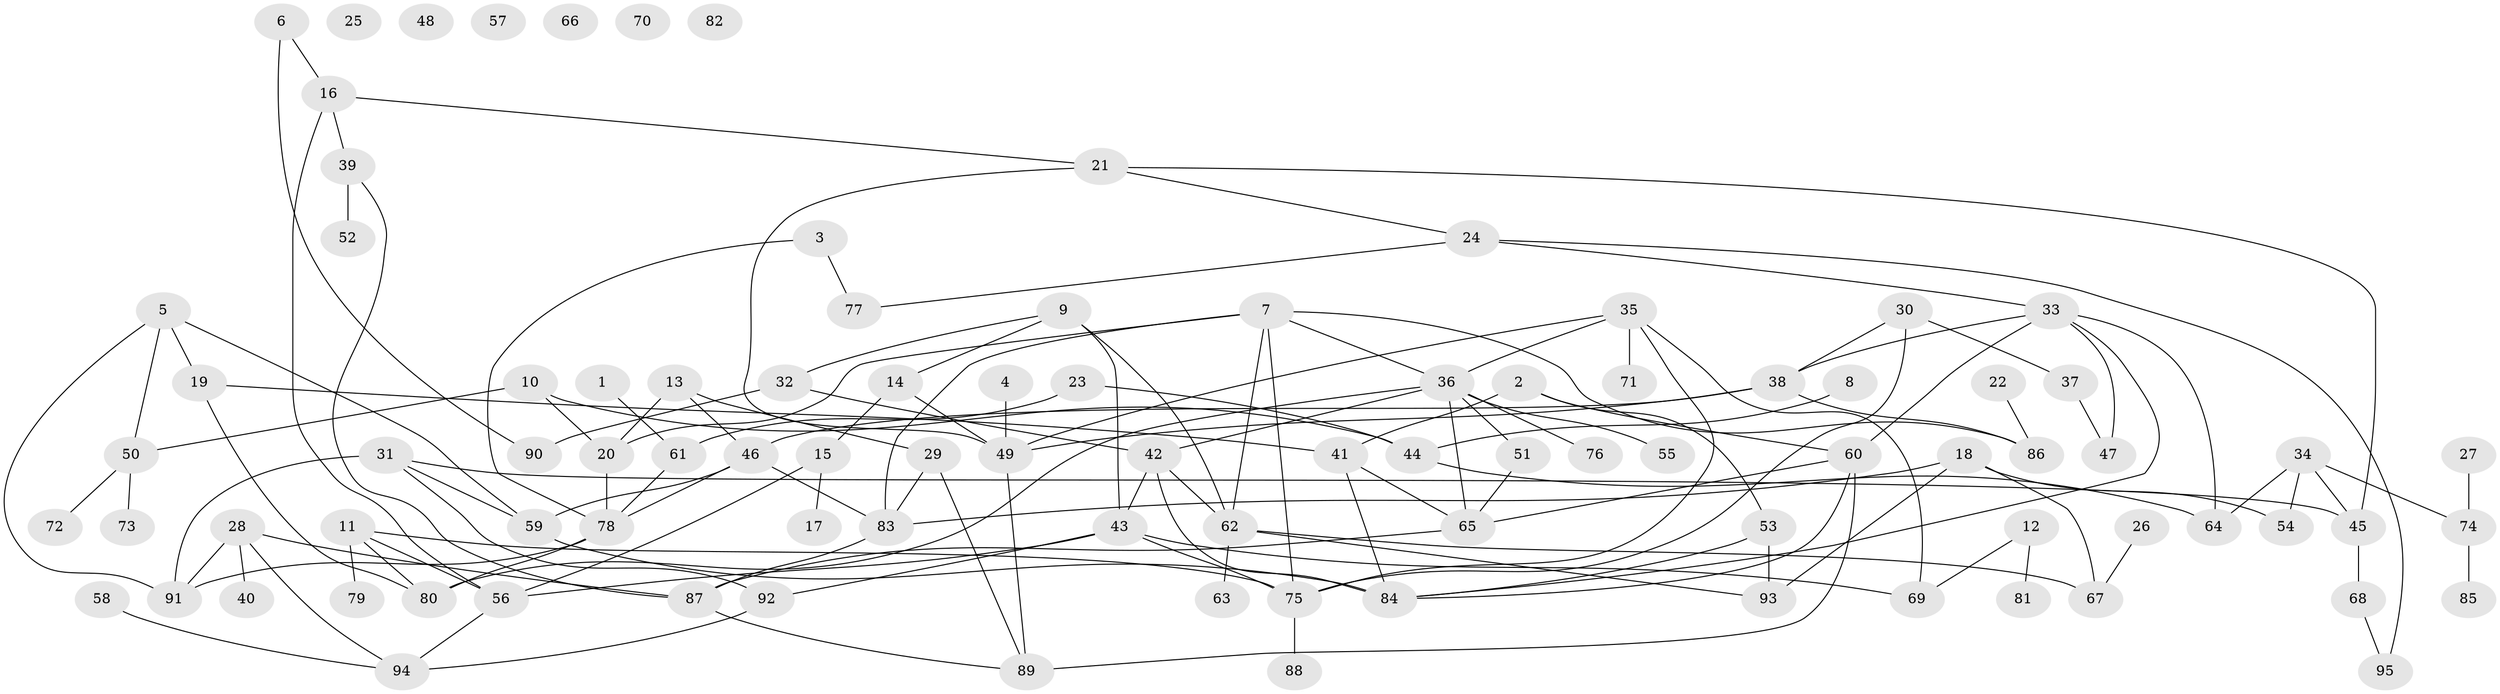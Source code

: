 // coarse degree distribution, {1: 0.3157894736842105, 0: 0.15789473684210525, 2: 0.10526315789473684, 4: 0.15789473684210525, 7: 0.05263157894736842, 6: 0.07894736842105263, 3: 0.05263157894736842, 5: 0.02631578947368421, 9: 0.02631578947368421, 10: 0.02631578947368421}
// Generated by graph-tools (version 1.1) at 2025/43/03/04/25 21:43:39]
// undirected, 95 vertices, 141 edges
graph export_dot {
graph [start="1"]
  node [color=gray90,style=filled];
  1;
  2;
  3;
  4;
  5;
  6;
  7;
  8;
  9;
  10;
  11;
  12;
  13;
  14;
  15;
  16;
  17;
  18;
  19;
  20;
  21;
  22;
  23;
  24;
  25;
  26;
  27;
  28;
  29;
  30;
  31;
  32;
  33;
  34;
  35;
  36;
  37;
  38;
  39;
  40;
  41;
  42;
  43;
  44;
  45;
  46;
  47;
  48;
  49;
  50;
  51;
  52;
  53;
  54;
  55;
  56;
  57;
  58;
  59;
  60;
  61;
  62;
  63;
  64;
  65;
  66;
  67;
  68;
  69;
  70;
  71;
  72;
  73;
  74;
  75;
  76;
  77;
  78;
  79;
  80;
  81;
  82;
  83;
  84;
  85;
  86;
  87;
  88;
  89;
  90;
  91;
  92;
  93;
  94;
  95;
  1 -- 61;
  2 -- 41;
  2 -- 53;
  2 -- 60;
  3 -- 77;
  3 -- 78;
  4 -- 49;
  5 -- 19;
  5 -- 50;
  5 -- 59;
  5 -- 91;
  6 -- 16;
  6 -- 90;
  7 -- 20;
  7 -- 36;
  7 -- 62;
  7 -- 75;
  7 -- 83;
  7 -- 86;
  8 -- 44;
  9 -- 14;
  9 -- 32;
  9 -- 43;
  9 -- 62;
  10 -- 20;
  10 -- 44;
  10 -- 50;
  11 -- 56;
  11 -- 75;
  11 -- 79;
  11 -- 80;
  12 -- 69;
  12 -- 81;
  13 -- 20;
  13 -- 29;
  13 -- 46;
  14 -- 15;
  14 -- 49;
  15 -- 17;
  15 -- 56;
  16 -- 21;
  16 -- 39;
  16 -- 56;
  18 -- 54;
  18 -- 67;
  18 -- 83;
  18 -- 93;
  19 -- 41;
  19 -- 80;
  20 -- 78;
  21 -- 24;
  21 -- 45;
  21 -- 49;
  22 -- 86;
  23 -- 44;
  23 -- 61;
  24 -- 33;
  24 -- 77;
  24 -- 95;
  26 -- 67;
  27 -- 74;
  28 -- 40;
  28 -- 87;
  28 -- 91;
  28 -- 94;
  29 -- 83;
  29 -- 89;
  30 -- 37;
  30 -- 38;
  30 -- 75;
  31 -- 45;
  31 -- 59;
  31 -- 91;
  31 -- 92;
  32 -- 42;
  32 -- 90;
  33 -- 38;
  33 -- 47;
  33 -- 60;
  33 -- 64;
  33 -- 84;
  34 -- 45;
  34 -- 54;
  34 -- 64;
  34 -- 74;
  35 -- 36;
  35 -- 49;
  35 -- 69;
  35 -- 71;
  35 -- 75;
  36 -- 42;
  36 -- 51;
  36 -- 55;
  36 -- 65;
  36 -- 76;
  36 -- 80;
  37 -- 47;
  38 -- 46;
  38 -- 49;
  38 -- 86;
  39 -- 52;
  39 -- 87;
  41 -- 65;
  41 -- 84;
  42 -- 43;
  42 -- 62;
  42 -- 84;
  43 -- 56;
  43 -- 69;
  43 -- 75;
  43 -- 92;
  44 -- 64;
  45 -- 68;
  46 -- 59;
  46 -- 78;
  46 -- 83;
  49 -- 89;
  50 -- 72;
  50 -- 73;
  51 -- 65;
  53 -- 84;
  53 -- 93;
  56 -- 94;
  58 -- 94;
  59 -- 84;
  60 -- 65;
  60 -- 84;
  60 -- 89;
  61 -- 78;
  62 -- 63;
  62 -- 67;
  62 -- 93;
  65 -- 87;
  68 -- 95;
  74 -- 85;
  75 -- 88;
  78 -- 80;
  78 -- 91;
  83 -- 87;
  87 -- 89;
  92 -- 94;
}
